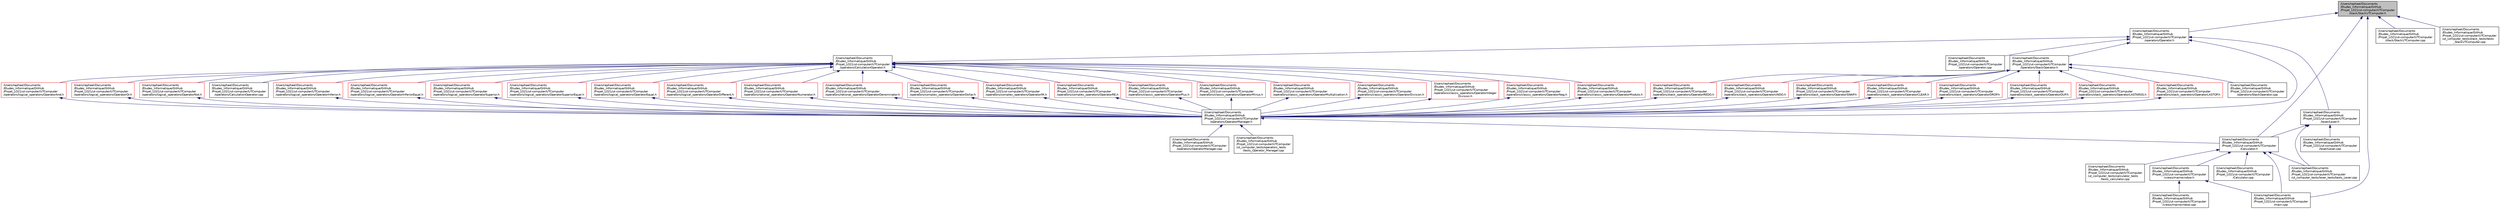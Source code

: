digraph "/Users/raphael/Documents/Etudes_Informatique/GitHub/Projet_LO21/ut-computer/UTComputer/stack/StackUTComputer.h"
{
  edge [fontname="Helvetica",fontsize="10",labelfontname="Helvetica",labelfontsize="10"];
  node [fontname="Helvetica",fontsize="10",shape=record];
  Node1 [label="/Users/raphael/Documents\l/Etudes_Informatique/GitHub\l/Projet_LO21/ut-computer/UTComputer\l/stack/StackUTComputer.h",height=0.2,width=0.4,color="black", fillcolor="grey75", style="filled", fontcolor="black"];
  Node1 -> Node2 [dir="back",color="midnightblue",fontsize="10",style="solid",fontname="Helvetica"];
  Node2 [label="/Users/raphael/Documents\l/Etudes_Informatique/GitHub\l/Projet_LO21/ut-computer/UTComputer\l/operators/Operator.h",height=0.2,width=0.4,color="black", fillcolor="white", style="filled",URL="$_operator_8h.html"];
  Node2 -> Node3 [dir="back",color="midnightblue",fontsize="10",style="solid",fontname="Helvetica"];
  Node3 [label="/Users/raphael/Documents\l/Etudes_Informatique/GitHub\l/Projet_LO21/ut-computer/UTComputer\l/operators/OperatorManager.h",height=0.2,width=0.4,color="black", fillcolor="white", style="filled",URL="$_operator_manager_8h.html"];
  Node3 -> Node4 [dir="back",color="midnightblue",fontsize="10",style="solid",fontname="Helvetica"];
  Node4 [label="/Users/raphael/Documents\l/Etudes_Informatique/GitHub\l/Projet_LO21/ut-computer/UTComputer\l/Calculator.h",height=0.2,width=0.4,color="black", fillcolor="white", style="filled",URL="$_calculator_8h.html"];
  Node4 -> Node5 [dir="back",color="midnightblue",fontsize="10",style="solid",fontname="Helvetica"];
  Node5 [label="/Users/raphael/Documents\l/Etudes_Informatique/GitHub\l/Projet_LO21/ut-computer/UTComputer\l/Calculator.cpp",height=0.2,width=0.4,color="black", fillcolor="white", style="filled",URL="$_calculator_8cpp.html"];
  Node4 -> Node6 [dir="back",color="midnightblue",fontsize="10",style="solid",fontname="Helvetica"];
  Node6 [label="/Users/raphael/Documents\l/Etudes_Informatique/GitHub\l/Projet_LO21/ut-computer/UTComputer\l/views/mainwindow.h",height=0.2,width=0.4,color="black", fillcolor="white", style="filled",URL="$mainwindow_8h.html"];
  Node6 -> Node7 [dir="back",color="midnightblue",fontsize="10",style="solid",fontname="Helvetica"];
  Node7 [label="/Users/raphael/Documents\l/Etudes_Informatique/GitHub\l/Projet_LO21/ut-computer/UTComputer\l/main.cpp",height=0.2,width=0.4,color="black", fillcolor="white", style="filled",URL="$main_8cpp.html"];
  Node6 -> Node8 [dir="back",color="midnightblue",fontsize="10",style="solid",fontname="Helvetica"];
  Node8 [label="/Users/raphael/Documents\l/Etudes_Informatique/GitHub\l/Projet_LO21/ut-computer/UTComputer\l/views/mainwindow.cpp",height=0.2,width=0.4,color="black", fillcolor="white", style="filled",URL="$mainwindow_8cpp.html"];
  Node4 -> Node7 [dir="back",color="midnightblue",fontsize="10",style="solid",fontname="Helvetica"];
  Node4 -> Node9 [dir="back",color="midnightblue",fontsize="10",style="solid",fontname="Helvetica"];
  Node9 [label="/Users/raphael/Documents\l/Etudes_Informatique/GitHub\l/Projet_LO21/ut-computer/UTComputer\l/ut_computer_tests/calculator_tests\l/tests_calculator.cpp",height=0.2,width=0.4,color="black", fillcolor="white", style="filled",URL="$tests__calculator_8cpp.html"];
  Node4 -> Node10 [dir="back",color="midnightblue",fontsize="10",style="solid",fontname="Helvetica"];
  Node10 [label="/Users/raphael/Documents\l/Etudes_Informatique/GitHub\l/Projet_LO21/ut-computer/UTComputer\l/ut_computer_tests/lexer_tests/tests_Lexer.cpp",height=0.2,width=0.4,color="black", fillcolor="white", style="filled",URL="$tests___lexer_8cpp.html"];
  Node3 -> Node11 [dir="back",color="midnightblue",fontsize="10",style="solid",fontname="Helvetica"];
  Node11 [label="/Users/raphael/Documents\l/Etudes_Informatique/GitHub\l/Projet_LO21/ut-computer/UTComputer\l/operators/OperatorManager.cpp",height=0.2,width=0.4,color="black", fillcolor="white", style="filled",URL="$_operator_manager_8cpp.html"];
  Node3 -> Node12 [dir="back",color="midnightblue",fontsize="10",style="solid",fontname="Helvetica"];
  Node12 [label="/Users/raphael/Documents\l/Etudes_Informatique/GitHub\l/Projet_LO21/ut-computer/UTComputer\l/ut_computer_tests/operators_tests\l/tests_Operator_Manager.cpp",height=0.2,width=0.4,color="black", fillcolor="white", style="filled",URL="$tests___operator___manager_8cpp.html"];
  Node2 -> Node13 [dir="back",color="midnightblue",fontsize="10",style="solid",fontname="Helvetica"];
  Node13 [label="/Users/raphael/Documents\l/Etudes_Informatique/GitHub\l/Projet_LO21/ut-computer/UTComputer\l/operators/CalculationOperator.h",height=0.2,width=0.4,color="black", fillcolor="white", style="filled",URL="$_calculation_operator_8h.html"];
  Node13 -> Node14 [dir="back",color="midnightblue",fontsize="10",style="solid",fontname="Helvetica"];
  Node14 [label="/Users/raphael/Documents\l/Etudes_Informatique/GitHub\l/Projet_LO21/ut-computer/UTComputer\l/operators/classic_operators/OperatorPlus.h",height=0.2,width=0.4,color="red", fillcolor="white", style="filled",URL="$_operator_plus_8h.html"];
  Node14 -> Node3 [dir="back",color="midnightblue",fontsize="10",style="solid",fontname="Helvetica"];
  Node13 -> Node15 [dir="back",color="midnightblue",fontsize="10",style="solid",fontname="Helvetica"];
  Node15 [label="/Users/raphael/Documents\l/Etudes_Informatique/GitHub\l/Projet_LO21/ut-computer/UTComputer\l/operators/classic_operators/OperatorMinus.h",height=0.2,width=0.4,color="red", fillcolor="white", style="filled",URL="$_operator_minus_8h.html"];
  Node15 -> Node3 [dir="back",color="midnightblue",fontsize="10",style="solid",fontname="Helvetica"];
  Node13 -> Node16 [dir="back",color="midnightblue",fontsize="10",style="solid",fontname="Helvetica"];
  Node16 [label="/Users/raphael/Documents\l/Etudes_Informatique/GitHub\l/Projet_LO21/ut-computer/UTComputer\l/operators/classic_operators/OperatorMultiplication.h",height=0.2,width=0.4,color="red", fillcolor="white", style="filled",URL="$_operator_multiplication_8h.html"];
  Node16 -> Node3 [dir="back",color="midnightblue",fontsize="10",style="solid",fontname="Helvetica"];
  Node13 -> Node17 [dir="back",color="midnightblue",fontsize="10",style="solid",fontname="Helvetica"];
  Node17 [label="/Users/raphael/Documents\l/Etudes_Informatique/GitHub\l/Projet_LO21/ut-computer/UTComputer\l/operators/classic_operators/OperatorDivision.h",height=0.2,width=0.4,color="red", fillcolor="white", style="filled",URL="$_operator_division_8h.html"];
  Node17 -> Node3 [dir="back",color="midnightblue",fontsize="10",style="solid",fontname="Helvetica"];
  Node13 -> Node18 [dir="back",color="midnightblue",fontsize="10",style="solid",fontname="Helvetica"];
  Node18 [label="/Users/raphael/Documents\l/Etudes_Informatique/GitHub\l/Projet_LO21/ut-computer/UTComputer\l/operators/classic_operators/OperatorInteger\lDivision.h",height=0.2,width=0.4,color="red", fillcolor="white", style="filled",URL="$_operator_integer_division_8h.html"];
  Node18 -> Node3 [dir="back",color="midnightblue",fontsize="10",style="solid",fontname="Helvetica"];
  Node13 -> Node19 [dir="back",color="midnightblue",fontsize="10",style="solid",fontname="Helvetica"];
  Node19 [label="/Users/raphael/Documents\l/Etudes_Informatique/GitHub\l/Projet_LO21/ut-computer/UTComputer\l/operators/classic_operators/OperatorNeg.h",height=0.2,width=0.4,color="red", fillcolor="white", style="filled",URL="$_operator_neg_8h.html"];
  Node19 -> Node3 [dir="back",color="midnightblue",fontsize="10",style="solid",fontname="Helvetica"];
  Node13 -> Node20 [dir="back",color="midnightblue",fontsize="10",style="solid",fontname="Helvetica"];
  Node20 [label="/Users/raphael/Documents\l/Etudes_Informatique/GitHub\l/Projet_LO21/ut-computer/UTComputer\l/operators/classic_operators/OperatorModulo.h",height=0.2,width=0.4,color="red", fillcolor="white", style="filled",URL="$_operator_modulo_8h.html"];
  Node20 -> Node3 [dir="back",color="midnightblue",fontsize="10",style="solid",fontname="Helvetica"];
  Node13 -> Node21 [dir="back",color="midnightblue",fontsize="10",style="solid",fontname="Helvetica"];
  Node21 [label="/Users/raphael/Documents\l/Etudes_Informatique/GitHub\l/Projet_LO21/ut-computer/UTComputer\l/operators/logical_operators/OperatorAnd.h",height=0.2,width=0.4,color="red", fillcolor="white", style="filled",URL="$_operator_and_8h.html"];
  Node21 -> Node3 [dir="back",color="midnightblue",fontsize="10",style="solid",fontname="Helvetica"];
  Node13 -> Node22 [dir="back",color="midnightblue",fontsize="10",style="solid",fontname="Helvetica"];
  Node22 [label="/Users/raphael/Documents\l/Etudes_Informatique/GitHub\l/Projet_LO21/ut-computer/UTComputer\l/operators/logical_operators/OperatorOr.h",height=0.2,width=0.4,color="red", fillcolor="white", style="filled",URL="$_operator_or_8h.html"];
  Node22 -> Node3 [dir="back",color="midnightblue",fontsize="10",style="solid",fontname="Helvetica"];
  Node13 -> Node23 [dir="back",color="midnightblue",fontsize="10",style="solid",fontname="Helvetica"];
  Node23 [label="/Users/raphael/Documents\l/Etudes_Informatique/GitHub\l/Projet_LO21/ut-computer/UTComputer\l/operators/logical_operators/OperatorNot.h",height=0.2,width=0.4,color="red", fillcolor="white", style="filled",URL="$_operator_not_8h.html"];
  Node23 -> Node3 [dir="back",color="midnightblue",fontsize="10",style="solid",fontname="Helvetica"];
  Node13 -> Node24 [dir="back",color="midnightblue",fontsize="10",style="solid",fontname="Helvetica"];
  Node24 [label="/Users/raphael/Documents\l/Etudes_Informatique/GitHub\l/Projet_LO21/ut-computer/UTComputer\l/operators/logical_operators/OperatorInferior.h",height=0.2,width=0.4,color="red", fillcolor="white", style="filled",URL="$_operator_inferior_8h.html"];
  Node24 -> Node3 [dir="back",color="midnightblue",fontsize="10",style="solid",fontname="Helvetica"];
  Node13 -> Node25 [dir="back",color="midnightblue",fontsize="10",style="solid",fontname="Helvetica"];
  Node25 [label="/Users/raphael/Documents\l/Etudes_Informatique/GitHub\l/Projet_LO21/ut-computer/UTComputer\l/operators/logical_operators/OperatorInferiorEqual.h",height=0.2,width=0.4,color="red", fillcolor="white", style="filled",URL="$_operator_inferior_equal_8h.html"];
  Node25 -> Node3 [dir="back",color="midnightblue",fontsize="10",style="solid",fontname="Helvetica"];
  Node13 -> Node26 [dir="back",color="midnightblue",fontsize="10",style="solid",fontname="Helvetica"];
  Node26 [label="/Users/raphael/Documents\l/Etudes_Informatique/GitHub\l/Projet_LO21/ut-computer/UTComputer\l/operators/logical_operators/OperatorSuperior.h",height=0.2,width=0.4,color="red", fillcolor="white", style="filled",URL="$_operator_superior_8h.html"];
  Node26 -> Node3 [dir="back",color="midnightblue",fontsize="10",style="solid",fontname="Helvetica"];
  Node13 -> Node27 [dir="back",color="midnightblue",fontsize="10",style="solid",fontname="Helvetica"];
  Node27 [label="/Users/raphael/Documents\l/Etudes_Informatique/GitHub\l/Projet_LO21/ut-computer/UTComputer\l/operators/logical_operators/OperatorSuperiorEqual.h",height=0.2,width=0.4,color="red", fillcolor="white", style="filled",URL="$_operator_superior_equal_8h.html"];
  Node27 -> Node3 [dir="back",color="midnightblue",fontsize="10",style="solid",fontname="Helvetica"];
  Node13 -> Node28 [dir="back",color="midnightblue",fontsize="10",style="solid",fontname="Helvetica"];
  Node28 [label="/Users/raphael/Documents\l/Etudes_Informatique/GitHub\l/Projet_LO21/ut-computer/UTComputer\l/operators/logical_operators/OperatorEqual.h",height=0.2,width=0.4,color="red", fillcolor="white", style="filled",URL="$_operator_equal_8h.html"];
  Node28 -> Node3 [dir="back",color="midnightblue",fontsize="10",style="solid",fontname="Helvetica"];
  Node13 -> Node29 [dir="back",color="midnightblue",fontsize="10",style="solid",fontname="Helvetica"];
  Node29 [label="/Users/raphael/Documents\l/Etudes_Informatique/GitHub\l/Projet_LO21/ut-computer/UTComputer\l/operators/logical_operators/OperatorDifferent.h",height=0.2,width=0.4,color="red", fillcolor="white", style="filled",URL="$_operator_different_8h.html"];
  Node29 -> Node3 [dir="back",color="midnightblue",fontsize="10",style="solid",fontname="Helvetica"];
  Node13 -> Node30 [dir="back",color="midnightblue",fontsize="10",style="solid",fontname="Helvetica"];
  Node30 [label="/Users/raphael/Documents\l/Etudes_Informatique/GitHub\l/Projet_LO21/ut-computer/UTComputer\l/operators/rational_operators/OperatorNumerator.h",height=0.2,width=0.4,color="red", fillcolor="white", style="filled",URL="$_operator_numerator_8h.html"];
  Node30 -> Node3 [dir="back",color="midnightblue",fontsize="10",style="solid",fontname="Helvetica"];
  Node13 -> Node31 [dir="back",color="midnightblue",fontsize="10",style="solid",fontname="Helvetica"];
  Node31 [label="/Users/raphael/Documents\l/Etudes_Informatique/GitHub\l/Projet_LO21/ut-computer/UTComputer\l/operators/rational_operators/OperatorDenominator.h",height=0.2,width=0.4,color="red", fillcolor="white", style="filled",URL="$_operator_denominator_8h.html"];
  Node31 -> Node3 [dir="back",color="midnightblue",fontsize="10",style="solid",fontname="Helvetica"];
  Node13 -> Node32 [dir="back",color="midnightblue",fontsize="10",style="solid",fontname="Helvetica"];
  Node32 [label="/Users/raphael/Documents\l/Etudes_Informatique/GitHub\l/Projet_LO21/ut-computer/UTComputer\l/operators/complex_operators/OperatorDollar.h",height=0.2,width=0.4,color="red", fillcolor="white", style="filled",URL="$_operator_dollar_8h.html"];
  Node32 -> Node3 [dir="back",color="midnightblue",fontsize="10",style="solid",fontname="Helvetica"];
  Node13 -> Node33 [dir="back",color="midnightblue",fontsize="10",style="solid",fontname="Helvetica"];
  Node33 [label="/Users/raphael/Documents\l/Etudes_Informatique/GitHub\l/Projet_LO21/ut-computer/UTComputer\l/operators/complex_operators/OperatorIM.h",height=0.2,width=0.4,color="red", fillcolor="white", style="filled",URL="$_operator_i_m_8h.html"];
  Node33 -> Node3 [dir="back",color="midnightblue",fontsize="10",style="solid",fontname="Helvetica"];
  Node13 -> Node34 [dir="back",color="midnightblue",fontsize="10",style="solid",fontname="Helvetica"];
  Node34 [label="/Users/raphael/Documents\l/Etudes_Informatique/GitHub\l/Projet_LO21/ut-computer/UTComputer\l/operators/complex_operators/OperatorRE.h",height=0.2,width=0.4,color="red", fillcolor="white", style="filled",URL="$_operator_r_e_8h.html"];
  Node34 -> Node3 [dir="back",color="midnightblue",fontsize="10",style="solid",fontname="Helvetica"];
  Node13 -> Node35 [dir="back",color="midnightblue",fontsize="10",style="solid",fontname="Helvetica"];
  Node35 [label="/Users/raphael/Documents\l/Etudes_Informatique/GitHub\l/Projet_LO21/ut-computer/UTComputer\l/operators/CalculationOperator.cpp",height=0.2,width=0.4,color="black", fillcolor="white", style="filled",URL="$_calculation_operator_8cpp.html"];
  Node2 -> Node36 [dir="back",color="midnightblue",fontsize="10",style="solid",fontname="Helvetica"];
  Node36 [label="/Users/raphael/Documents\l/Etudes_Informatique/GitHub\l/Projet_LO21/ut-computer/UTComputer\l/operators/StackOperator.h",height=0.2,width=0.4,color="black", fillcolor="white", style="filled",URL="$_stack_operator_8h.html"];
  Node36 -> Node37 [dir="back",color="midnightblue",fontsize="10",style="solid",fontname="Helvetica"];
  Node37 [label="/Users/raphael/Documents\l/Etudes_Informatique/GitHub\l/Projet_LO21/ut-computer/UTComputer\l/operators/stack_operators/OperatorCLEAR.h",height=0.2,width=0.4,color="red", fillcolor="white", style="filled",URL="$_operator_c_l_e_a_r_8h.html"];
  Node37 -> Node3 [dir="back",color="midnightblue",fontsize="10",style="solid",fontname="Helvetica"];
  Node36 -> Node38 [dir="back",color="midnightblue",fontsize="10",style="solid",fontname="Helvetica"];
  Node38 [label="/Users/raphael/Documents\l/Etudes_Informatique/GitHub\l/Projet_LO21/ut-computer/UTComputer\l/operators/stack_operators/OperatorDROP.h",height=0.2,width=0.4,color="red", fillcolor="white", style="filled",URL="$_operator_d_r_o_p_8h.html"];
  Node38 -> Node3 [dir="back",color="midnightblue",fontsize="10",style="solid",fontname="Helvetica"];
  Node36 -> Node39 [dir="back",color="midnightblue",fontsize="10",style="solid",fontname="Helvetica"];
  Node39 [label="/Users/raphael/Documents\l/Etudes_Informatique/GitHub\l/Projet_LO21/ut-computer/UTComputer\l/operators/stack_operators/OperatorDUP.h",height=0.2,width=0.4,color="red", fillcolor="white", style="filled",URL="$_operator_d_u_p_8h.html"];
  Node39 -> Node3 [dir="back",color="midnightblue",fontsize="10",style="solid",fontname="Helvetica"];
  Node36 -> Node40 [dir="back",color="midnightblue",fontsize="10",style="solid",fontname="Helvetica"];
  Node40 [label="/Users/raphael/Documents\l/Etudes_Informatique/GitHub\l/Projet_LO21/ut-computer/UTComputer\l/operators/stack_operators/OperatorLASTARGS.h",height=0.2,width=0.4,color="red", fillcolor="white", style="filled",URL="$_operator_l_a_s_t_a_r_g_s_8h.html"];
  Node40 -> Node3 [dir="back",color="midnightblue",fontsize="10",style="solid",fontname="Helvetica"];
  Node36 -> Node41 [dir="back",color="midnightblue",fontsize="10",style="solid",fontname="Helvetica"];
  Node41 [label="/Users/raphael/Documents\l/Etudes_Informatique/GitHub\l/Projet_LO21/ut-computer/UTComputer\l/operators/stack_operators/OperatorLASTOP.h",height=0.2,width=0.4,color="red", fillcolor="white", style="filled",URL="$_operator_l_a_s_t_o_p_8h.html"];
  Node41 -> Node3 [dir="back",color="midnightblue",fontsize="10",style="solid",fontname="Helvetica"];
  Node36 -> Node42 [dir="back",color="midnightblue",fontsize="10",style="solid",fontname="Helvetica"];
  Node42 [label="/Users/raphael/Documents\l/Etudes_Informatique/GitHub\l/Projet_LO21/ut-computer/UTComputer\l/operators/stack_operators/OperatorREDO.h",height=0.2,width=0.4,color="red", fillcolor="white", style="filled",URL="$_operator_r_e_d_o_8h.html"];
  Node42 -> Node3 [dir="back",color="midnightblue",fontsize="10",style="solid",fontname="Helvetica"];
  Node36 -> Node43 [dir="back",color="midnightblue",fontsize="10",style="solid",fontname="Helvetica"];
  Node43 [label="/Users/raphael/Documents\l/Etudes_Informatique/GitHub\l/Projet_LO21/ut-computer/UTComputer\l/operators/stack_operators/OperatorUNDO.h",height=0.2,width=0.4,color="red", fillcolor="white", style="filled",URL="$_operator_u_n_d_o_8h.html"];
  Node43 -> Node3 [dir="back",color="midnightblue",fontsize="10",style="solid",fontname="Helvetica"];
  Node36 -> Node44 [dir="back",color="midnightblue",fontsize="10",style="solid",fontname="Helvetica"];
  Node44 [label="/Users/raphael/Documents\l/Etudes_Informatique/GitHub\l/Projet_LO21/ut-computer/UTComputer\l/operators/stack_operators/OperatorSWAP.h",height=0.2,width=0.4,color="red", fillcolor="white", style="filled",URL="$_operator_s_w_a_p_8h.html"];
  Node44 -> Node3 [dir="back",color="midnightblue",fontsize="10",style="solid",fontname="Helvetica"];
  Node36 -> Node45 [dir="back",color="midnightblue",fontsize="10",style="solid",fontname="Helvetica"];
  Node45 [label="/Users/raphael/Documents\l/Etudes_Informatique/GitHub\l/Projet_LO21/ut-computer/UTComputer\l/operators/StackOperator.cpp",height=0.2,width=0.4,color="black", fillcolor="white", style="filled",URL="$_stack_operator_8cpp.html"];
  Node2 -> Node46 [dir="back",color="midnightblue",fontsize="10",style="solid",fontname="Helvetica"];
  Node46 [label="/Users/raphael/Documents\l/Etudes_Informatique/GitHub\l/Projet_LO21/ut-computer/UTComputer\l/lexer/Lexer.h",height=0.2,width=0.4,color="black", fillcolor="white", style="filled",URL="$_lexer_8h.html",tooltip="File containing the LexerUTComputer class. "];
  Node46 -> Node4 [dir="back",color="midnightblue",fontsize="10",style="solid",fontname="Helvetica"];
  Node46 -> Node47 [dir="back",color="midnightblue",fontsize="10",style="solid",fontname="Helvetica"];
  Node47 [label="/Users/raphael/Documents\l/Etudes_Informatique/GitHub\l/Projet_LO21/ut-computer/UTComputer\l/lexer/Lexer.cpp",height=0.2,width=0.4,color="black", fillcolor="white", style="filled",URL="$_lexer_8cpp.html"];
  Node46 -> Node10 [dir="back",color="midnightblue",fontsize="10",style="solid",fontname="Helvetica"];
  Node2 -> Node48 [dir="back",color="midnightblue",fontsize="10",style="solid",fontname="Helvetica"];
  Node48 [label="/Users/raphael/Documents\l/Etudes_Informatique/GitHub\l/Projet_LO21/ut-computer/UTComputer\l/operators/Operator.cpp",height=0.2,width=0.4,color="black", fillcolor="white", style="filled",URL="$_operator_8cpp.html"];
  Node1 -> Node4 [dir="back",color="midnightblue",fontsize="10",style="solid",fontname="Helvetica"];
  Node1 -> Node7 [dir="back",color="midnightblue",fontsize="10",style="solid",fontname="Helvetica"];
  Node1 -> Node49 [dir="back",color="midnightblue",fontsize="10",style="solid",fontname="Helvetica"];
  Node49 [label="/Users/raphael/Documents\l/Etudes_Informatique/GitHub\l/Projet_LO21/ut-computer/UTComputer\l/stack/StackUTComputer.cpp",height=0.2,width=0.4,color="black", fillcolor="white", style="filled",URL="$_stack_u_t_computer_8cpp.html"];
  Node1 -> Node50 [dir="back",color="midnightblue",fontsize="10",style="solid",fontname="Helvetica"];
  Node50 [label="/Users/raphael/Documents\l/Etudes_Informatique/GitHub\l/Projet_LO21/ut-computer/UTComputer\l/ut_computer_tests/stack_tests/tests\l_StackUTComputer.cpp",height=0.2,width=0.4,color="black", fillcolor="white", style="filled",URL="$tests___stack_u_t_computer_8cpp.html"];
}
